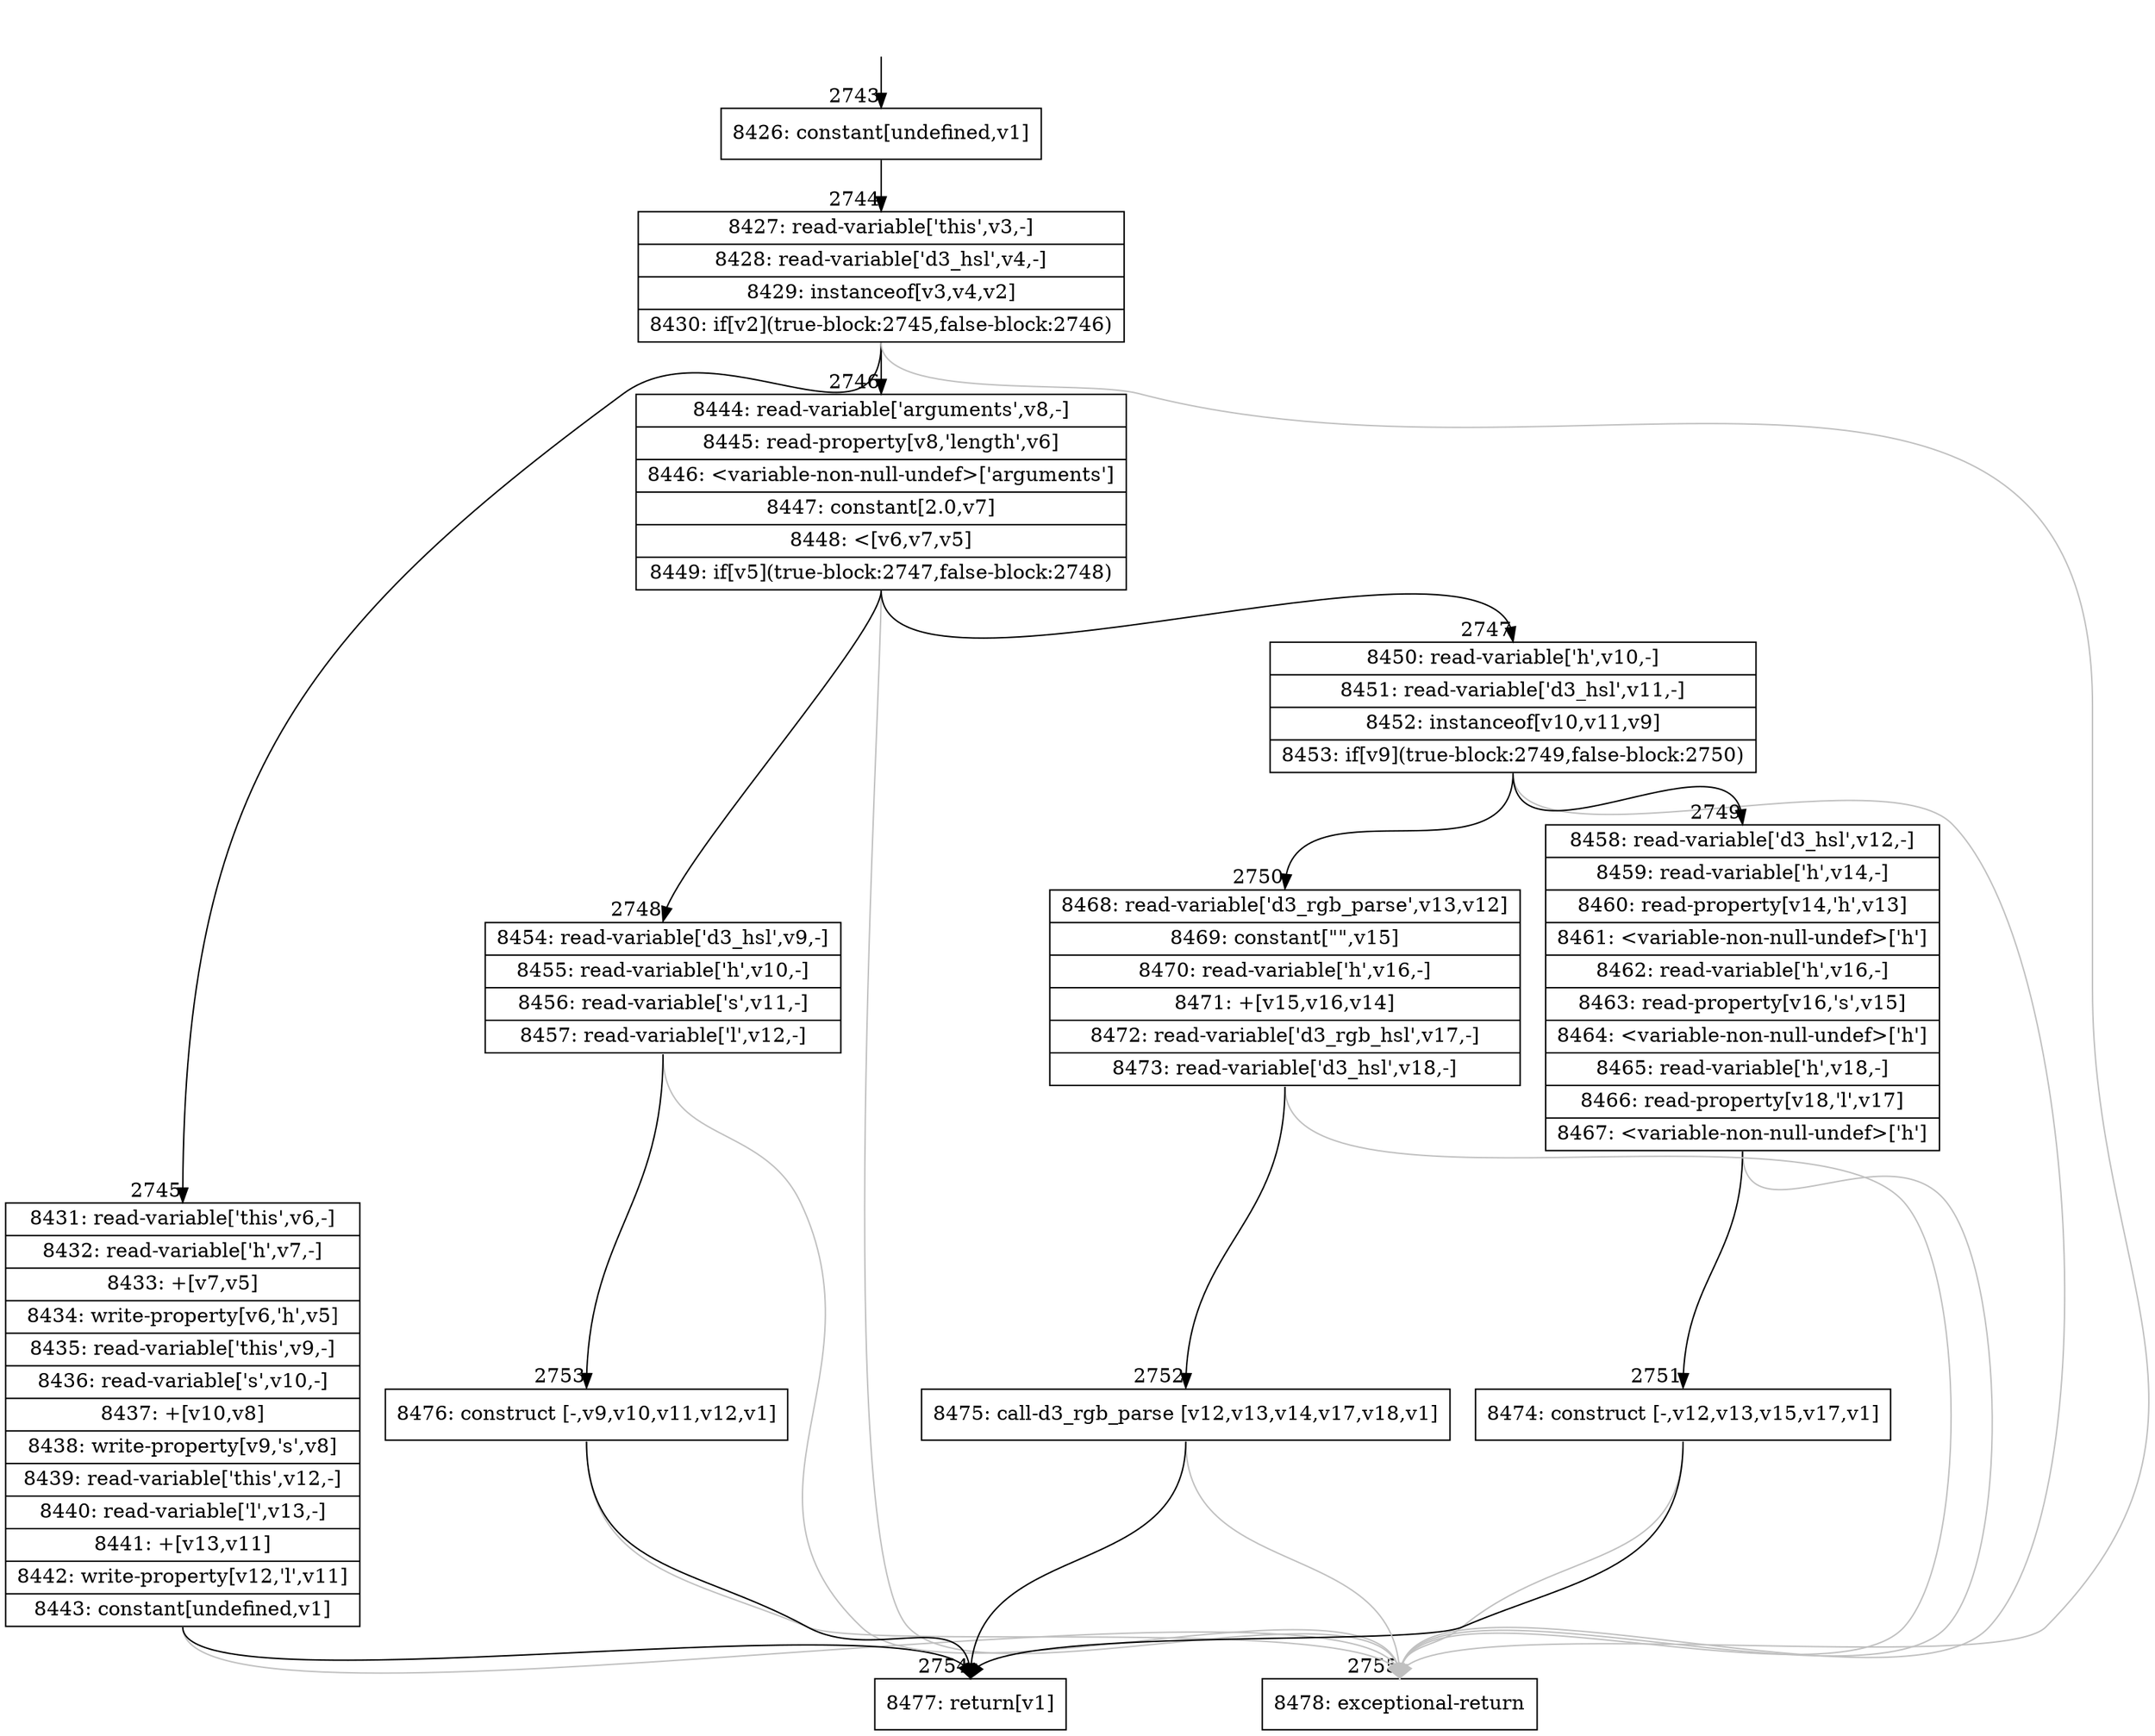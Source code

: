 digraph {
rankdir="TD"
BB_entry261[shape=none,label=""];
BB_entry261 -> BB2743 [tailport=s, headport=n, headlabel="    2743"]
BB2743 [shape=record label="{8426: constant[undefined,v1]}" ] 
BB2743 -> BB2744 [tailport=s, headport=n, headlabel="      2744"]
BB2744 [shape=record label="{8427: read-variable['this',v3,-]|8428: read-variable['d3_hsl',v4,-]|8429: instanceof[v3,v4,v2]|8430: if[v2](true-block:2745,false-block:2746)}" ] 
BB2744 -> BB2745 [tailport=s, headport=n, headlabel="      2745"]
BB2744 -> BB2746 [tailport=s, headport=n, headlabel="      2746"]
BB2744 -> BB2755 [tailport=s, headport=n, color=gray, headlabel="      2755"]
BB2745 [shape=record label="{8431: read-variable['this',v6,-]|8432: read-variable['h',v7,-]|8433: +[v7,v5]|8434: write-property[v6,'h',v5]|8435: read-variable['this',v9,-]|8436: read-variable['s',v10,-]|8437: +[v10,v8]|8438: write-property[v9,'s',v8]|8439: read-variable['this',v12,-]|8440: read-variable['l',v13,-]|8441: +[v13,v11]|8442: write-property[v12,'l',v11]|8443: constant[undefined,v1]}" ] 
BB2745 -> BB2754 [tailport=s, headport=n, headlabel="      2754"]
BB2745 -> BB2755 [tailport=s, headport=n, color=gray]
BB2746 [shape=record label="{8444: read-variable['arguments',v8,-]|8445: read-property[v8,'length',v6]|8446: \<variable-non-null-undef\>['arguments']|8447: constant[2.0,v7]|8448: \<[v6,v7,v5]|8449: if[v5](true-block:2747,false-block:2748)}" ] 
BB2746 -> BB2747 [tailport=s, headport=n, headlabel="      2747"]
BB2746 -> BB2748 [tailport=s, headport=n, headlabel="      2748"]
BB2746 -> BB2755 [tailport=s, headport=n, color=gray]
BB2747 [shape=record label="{8450: read-variable['h',v10,-]|8451: read-variable['d3_hsl',v11,-]|8452: instanceof[v10,v11,v9]|8453: if[v9](true-block:2749,false-block:2750)}" ] 
BB2747 -> BB2749 [tailport=s, headport=n, headlabel="      2749"]
BB2747 -> BB2750 [tailport=s, headport=n, headlabel="      2750"]
BB2747 -> BB2755 [tailport=s, headport=n, color=gray]
BB2748 [shape=record label="{8454: read-variable['d3_hsl',v9,-]|8455: read-variable['h',v10,-]|8456: read-variable['s',v11,-]|8457: read-variable['l',v12,-]}" ] 
BB2748 -> BB2753 [tailport=s, headport=n, headlabel="      2753"]
BB2748 -> BB2755 [tailport=s, headport=n, color=gray]
BB2749 [shape=record label="{8458: read-variable['d3_hsl',v12,-]|8459: read-variable['h',v14,-]|8460: read-property[v14,'h',v13]|8461: \<variable-non-null-undef\>['h']|8462: read-variable['h',v16,-]|8463: read-property[v16,'s',v15]|8464: \<variable-non-null-undef\>['h']|8465: read-variable['h',v18,-]|8466: read-property[v18,'l',v17]|8467: \<variable-non-null-undef\>['h']}" ] 
BB2749 -> BB2751 [tailport=s, headport=n, headlabel="      2751"]
BB2749 -> BB2755 [tailport=s, headport=n, color=gray]
BB2750 [shape=record label="{8468: read-variable['d3_rgb_parse',v13,v12]|8469: constant[\"\",v15]|8470: read-variable['h',v16,-]|8471: +[v15,v16,v14]|8472: read-variable['d3_rgb_hsl',v17,-]|8473: read-variable['d3_hsl',v18,-]}" ] 
BB2750 -> BB2752 [tailport=s, headport=n, headlabel="      2752"]
BB2750 -> BB2755 [tailport=s, headport=n, color=gray]
BB2751 [shape=record label="{8474: construct [-,v12,v13,v15,v17,v1]}" ] 
BB2751 -> BB2754 [tailport=s, headport=n]
BB2751 -> BB2755 [tailport=s, headport=n, color=gray]
BB2752 [shape=record label="{8475: call-d3_rgb_parse [v12,v13,v14,v17,v18,v1]}" ] 
BB2752 -> BB2754 [tailport=s, headport=n]
BB2752 -> BB2755 [tailport=s, headport=n, color=gray]
BB2753 [shape=record label="{8476: construct [-,v9,v10,v11,v12,v1]}" ] 
BB2753 -> BB2754 [tailport=s, headport=n]
BB2753 -> BB2755 [tailport=s, headport=n, color=gray]
BB2754 [shape=record label="{8477: return[v1]}" ] 
BB2755 [shape=record label="{8478: exceptional-return}" ] 
//#$~ 1581
}
